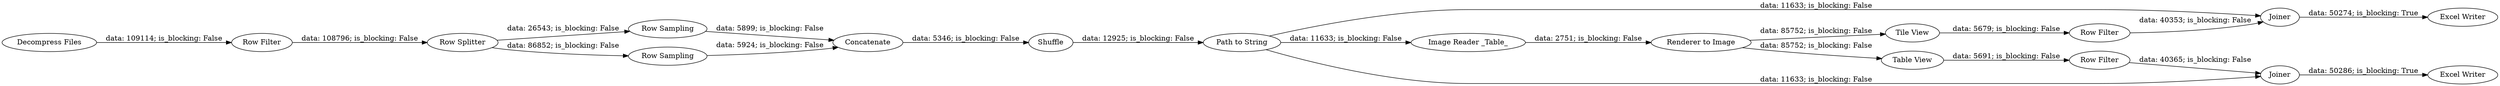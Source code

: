digraph {
	"-3487270607935603659_53" [label="Decompress Files"]
	"-3487270607935603659_36" [label="Row Splitter"]
	"-3487270607935603659_33" [label="Table View"]
	"-3487270607935603659_49" [label="Excel Writer"]
	"-3487270607935603659_32" [label="Path to String"]
	"-3487270607935603659_47" [label="Row Filter"]
	"-3487270607935603659_48" [label=Joiner]
	"-3487270607935603659_35" [label=Shuffle]
	"-3487270607935603659_26" [label="Row Filter"]
	"-3487270607935603659_52" [label="Row Sampling"]
	"-3487270607935603659_31" [label="Image Reader _Table_"]
	"-3487270607935603659_38" [label=Concatenate]
	"-3487270607935603659_44" [label="Row Filter"]
	"-3487270607935603659_51" [label="Row Sampling"]
	"-3487270607935603659_41" [label="Tile View"]
	"-3487270607935603659_34" [label="Renderer to Image"]
	"-3487270607935603659_46" [label=Joiner]
	"-3487270607935603659_45" [label="Excel Writer"]
	"-3487270607935603659_32" -> "-3487270607935603659_31" [label="data: 11633; is_blocking: False"]
	"-3487270607935603659_35" -> "-3487270607935603659_32" [label="data: 12925; is_blocking: False"]
	"-3487270607935603659_38" -> "-3487270607935603659_35" [label="data: 5346; is_blocking: False"]
	"-3487270607935603659_47" -> "-3487270607935603659_48" [label="data: 40353; is_blocking: False"]
	"-3487270607935603659_52" -> "-3487270607935603659_38" [label="data: 5899; is_blocking: False"]
	"-3487270607935603659_44" -> "-3487270607935603659_46" [label="data: 40365; is_blocking: False"]
	"-3487270607935603659_32" -> "-3487270607935603659_48" [label="data: 11633; is_blocking: False"]
	"-3487270607935603659_46" -> "-3487270607935603659_45" [label="data: 50286; is_blocking: True"]
	"-3487270607935603659_31" -> "-3487270607935603659_34" [label="data: 2751; is_blocking: False"]
	"-3487270607935603659_53" -> "-3487270607935603659_26" [label="data: 109114; is_blocking: False"]
	"-3487270607935603659_51" -> "-3487270607935603659_38" [label="data: 5924; is_blocking: False"]
	"-3487270607935603659_26" -> "-3487270607935603659_36" [label="data: 108796; is_blocking: False"]
	"-3487270607935603659_41" -> "-3487270607935603659_47" [label="data: 5679; is_blocking: False"]
	"-3487270607935603659_48" -> "-3487270607935603659_49" [label="data: 50274; is_blocking: True"]
	"-3487270607935603659_36" -> "-3487270607935603659_52" [label="data: 26543; is_blocking: False"]
	"-3487270607935603659_34" -> "-3487270607935603659_33" [label="data: 85752; is_blocking: False"]
	"-3487270607935603659_36" -> "-3487270607935603659_51" [label="data: 86852; is_blocking: False"]
	"-3487270607935603659_33" -> "-3487270607935603659_44" [label="data: 5691; is_blocking: False"]
	"-3487270607935603659_34" -> "-3487270607935603659_41" [label="data: 85752; is_blocking: False"]
	"-3487270607935603659_32" -> "-3487270607935603659_46" [label="data: 11633; is_blocking: False"]
	rankdir=LR
}
